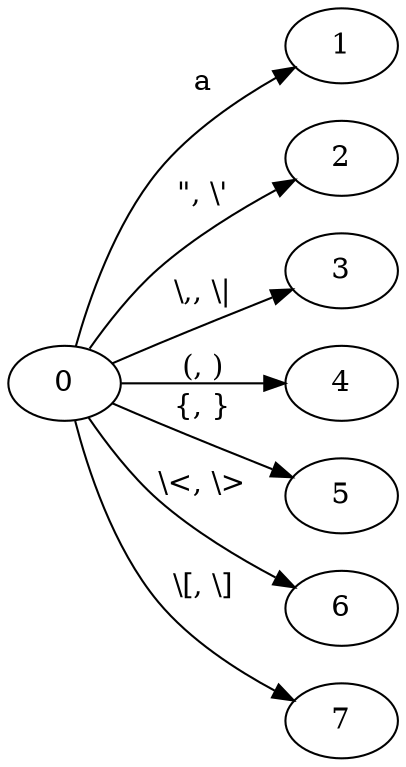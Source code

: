 digraph
{
  vcsn_context = "letterset<char_letters(\"\\'\\(\\),<>[]abcdefghijklmnopqrstuvwxyz{|})>, b"
  rankdir = LR
  edge [texmode = math, lblstyle = auto]
  d2toptions = "--format tikz --tikzedgelabels --graphstyle=automaton --crop --nominsize --autosize"
  d2tdocpreamble = "    \usepackage{amssymb}    \usetikzlibrary{arrows.meta, automata, bending}    \tikzstyle{automaton}=[shorten >=1pt, pos=.4, >={Stealth[bend,round]}, initial text=]    \tikzstyle{named}=[rectangle, rounded corners]    \tikzstyle{initial}=[initial by arrow]    \tikzstyle{accepting}=[accepting by arrow]  "
  {
    node [texmode = math, style = state]
    0 [style = "state, initial"]
    1 [style = "state, accepting"]
    2 [style = "state, accepting"]
    3 [style = "state, accepting"]
    4 [style = "state, accepting"]
    5 [style = "state, accepting"]
    6 [style = "state, accepting"]
    7 [style = "state, accepting"]
  }
  0 -> 1 [label = "a"]
  0 -> 2 [label = "\", \\'"]
  0 -> 3 [label = "\\,, \\|"]
  0 -> 4 [label = "(, )"]
  0 -> 5 [label = "{, }"]
  0 -> 6 [label = "\\<, \\>"]
  0 -> 7 [label = "\\[, \\]"]
}
